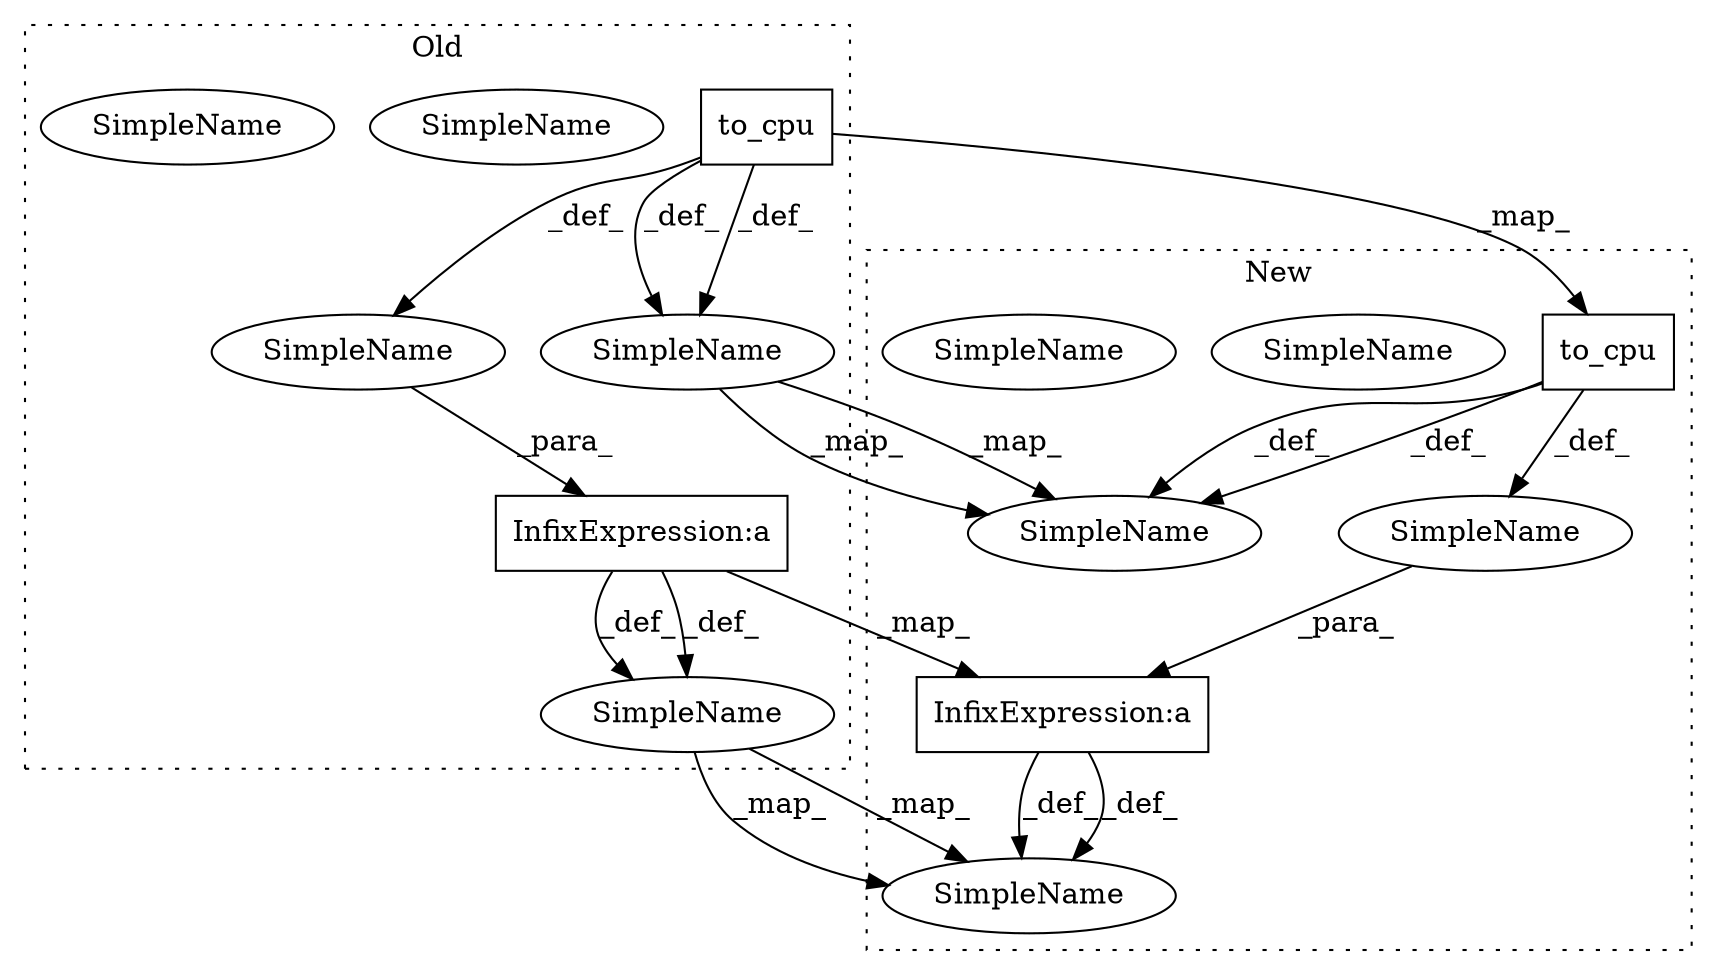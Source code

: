 digraph G {
subgraph cluster0 {
1 [label="to_cpu" a="32" s="6310,6337" l="7,1" shape="box"];
3 [label="SimpleName" a="42" s="6400" l="8" shape="ellipse"];
6 [label="SimpleName" a="42" s="6400" l="8" shape="ellipse"];
7 [label="SimpleName" a="42" s="6290" l="14" shape="ellipse"];
10 [label="SimpleName" a="42" s="6290" l="14" shape="ellipse"];
13 [label="InfixExpression:a" a="27" s="6445" l="3" shape="box"];
14 [label="SimpleName" a="42" s="" l="" shape="ellipse"];
label = "Old";
style="dotted";
}
subgraph cluster1 {
2 [label="to_cpu" a="32" s="6326,6353" l="7,1" shape="box"];
4 [label="SimpleName" a="42" s="6500" l="8" shape="ellipse"];
5 [label="SimpleName" a="42" s="6500" l="8" shape="ellipse"];
8 [label="SimpleName" a="42" s="6306" l="14" shape="ellipse"];
9 [label="SimpleName" a="42" s="6306" l="14" shape="ellipse"];
11 [label="SimpleName" a="42" s="" l="" shape="ellipse"];
12 [label="InfixExpression:a" a="27" s="6559" l="3" shape="box"];
label = "New";
style="dotted";
}
1 -> 10 [label="_def_"];
1 -> 14 [label="_def_"];
1 -> 10 [label="_def_"];
1 -> 2 [label="_map_"];
2 -> 9 [label="_def_"];
2 -> 11 [label="_def_"];
2 -> 9 [label="_def_"];
6 -> 5 [label="_map_"];
6 -> 5 [label="_map_"];
10 -> 9 [label="_map_"];
10 -> 9 [label="_map_"];
11 -> 12 [label="_para_"];
12 -> 5 [label="_def_"];
12 -> 5 [label="_def_"];
13 -> 6 [label="_def_"];
13 -> 6 [label="_def_"];
13 -> 12 [label="_map_"];
14 -> 13 [label="_para_"];
}